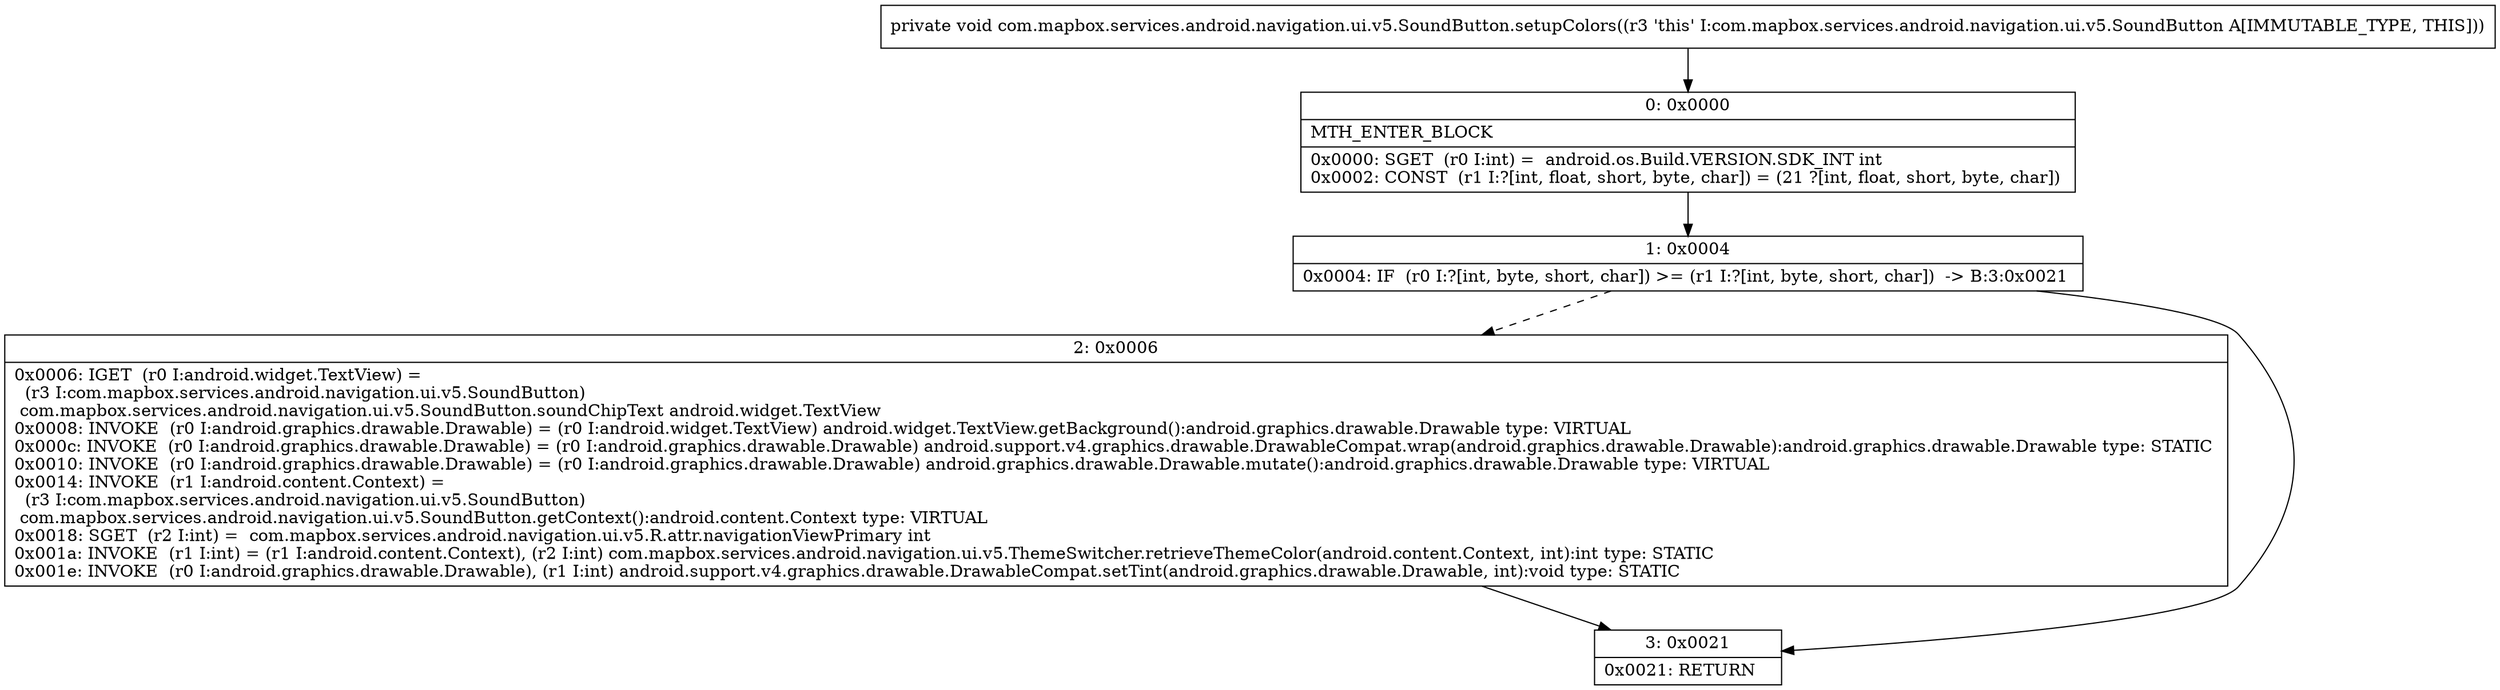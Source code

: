 digraph "CFG forcom.mapbox.services.android.navigation.ui.v5.SoundButton.setupColors()V" {
Node_0 [shape=record,label="{0\:\ 0x0000|MTH_ENTER_BLOCK\l|0x0000: SGET  (r0 I:int) =  android.os.Build.VERSION.SDK_INT int \l0x0002: CONST  (r1 I:?[int, float, short, byte, char]) = (21 ?[int, float, short, byte, char]) \l}"];
Node_1 [shape=record,label="{1\:\ 0x0004|0x0004: IF  (r0 I:?[int, byte, short, char]) \>= (r1 I:?[int, byte, short, char])  \-\> B:3:0x0021 \l}"];
Node_2 [shape=record,label="{2\:\ 0x0006|0x0006: IGET  (r0 I:android.widget.TextView) = \l  (r3 I:com.mapbox.services.android.navigation.ui.v5.SoundButton)\l com.mapbox.services.android.navigation.ui.v5.SoundButton.soundChipText android.widget.TextView \l0x0008: INVOKE  (r0 I:android.graphics.drawable.Drawable) = (r0 I:android.widget.TextView) android.widget.TextView.getBackground():android.graphics.drawable.Drawable type: VIRTUAL \l0x000c: INVOKE  (r0 I:android.graphics.drawable.Drawable) = (r0 I:android.graphics.drawable.Drawable) android.support.v4.graphics.drawable.DrawableCompat.wrap(android.graphics.drawable.Drawable):android.graphics.drawable.Drawable type: STATIC \l0x0010: INVOKE  (r0 I:android.graphics.drawable.Drawable) = (r0 I:android.graphics.drawable.Drawable) android.graphics.drawable.Drawable.mutate():android.graphics.drawable.Drawable type: VIRTUAL \l0x0014: INVOKE  (r1 I:android.content.Context) = \l  (r3 I:com.mapbox.services.android.navigation.ui.v5.SoundButton)\l com.mapbox.services.android.navigation.ui.v5.SoundButton.getContext():android.content.Context type: VIRTUAL \l0x0018: SGET  (r2 I:int) =  com.mapbox.services.android.navigation.ui.v5.R.attr.navigationViewPrimary int \l0x001a: INVOKE  (r1 I:int) = (r1 I:android.content.Context), (r2 I:int) com.mapbox.services.android.navigation.ui.v5.ThemeSwitcher.retrieveThemeColor(android.content.Context, int):int type: STATIC \l0x001e: INVOKE  (r0 I:android.graphics.drawable.Drawable), (r1 I:int) android.support.v4.graphics.drawable.DrawableCompat.setTint(android.graphics.drawable.Drawable, int):void type: STATIC \l}"];
Node_3 [shape=record,label="{3\:\ 0x0021|0x0021: RETURN   \l}"];
MethodNode[shape=record,label="{private void com.mapbox.services.android.navigation.ui.v5.SoundButton.setupColors((r3 'this' I:com.mapbox.services.android.navigation.ui.v5.SoundButton A[IMMUTABLE_TYPE, THIS])) }"];
MethodNode -> Node_0;
Node_0 -> Node_1;
Node_1 -> Node_2[style=dashed];
Node_1 -> Node_3;
Node_2 -> Node_3;
}

